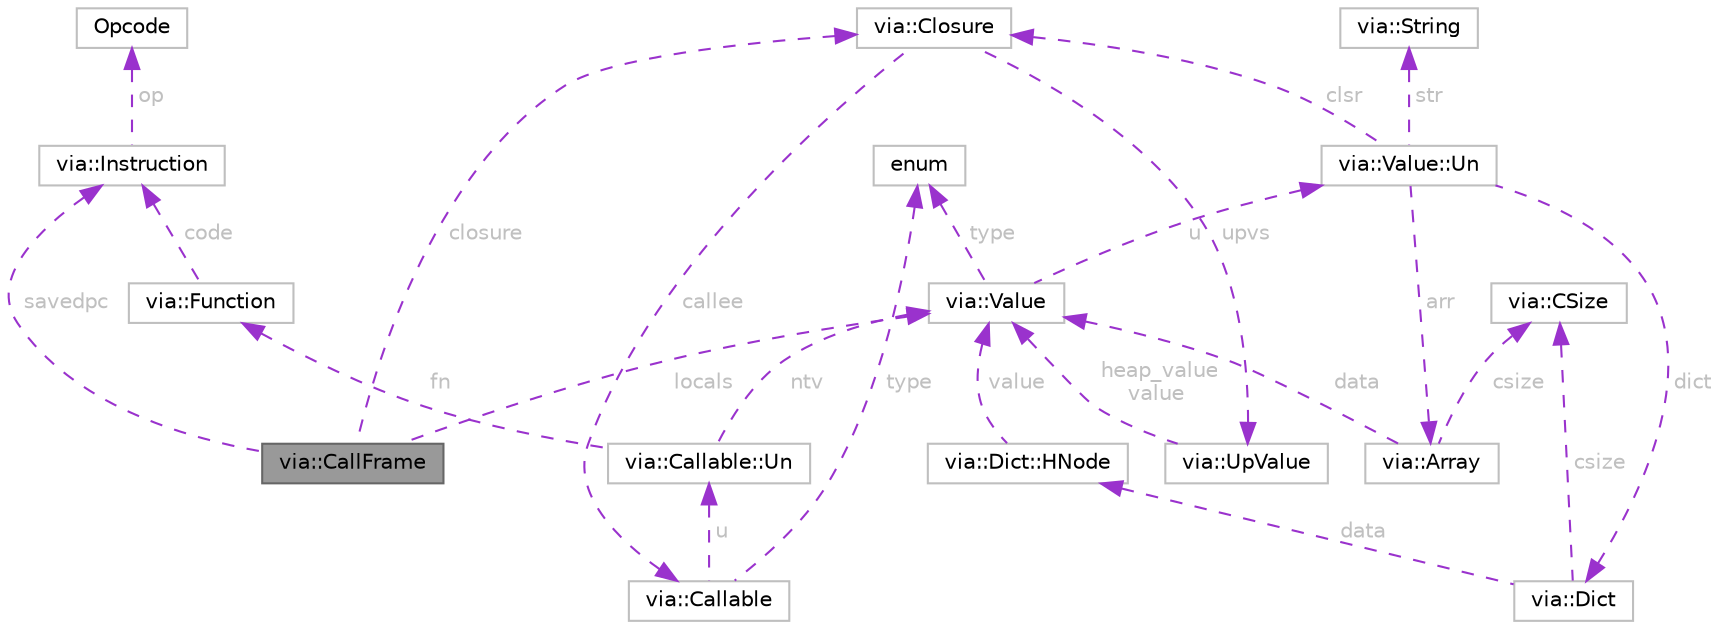 digraph "via::CallFrame"
{
 // LATEX_PDF_SIZE
  bgcolor="transparent";
  edge [fontname=Helvetica,fontsize=10,labelfontname=Helvetica,labelfontsize=10];
  node [fontname=Helvetica,fontsize=10,shape=box,height=0.2,width=0.4];
  Node1 [id="Node000001",label="via::CallFrame",height=0.2,width=0.4,color="gray40", fillcolor="grey60", style="filled", fontcolor="black",tooltip=" "];
  Node2 -> Node1 [id="edge1_Node000001_Node000002",dir="back",color="darkorchid3",style="dashed",tooltip=" ",label=" closure",fontcolor="grey" ];
  Node2 [id="Node000002",label="via::Closure",height=0.2,width=0.4,color="grey75", fillcolor="white", style="filled",URL="$structvia_1_1Closure.html",tooltip=" "];
  Node3 -> Node2 [id="edge2_Node000002_Node000003",dir="back",color="darkorchid3",style="dashed",tooltip=" ",label=" callee",fontcolor="grey" ];
  Node3 [id="Node000003",label="via::Callable",height=0.2,width=0.4,color="grey75", fillcolor="white", style="filled",URL="$structvia_1_1Callable.html",tooltip=" "];
  Node4 -> Node3 [id="edge3_Node000003_Node000004",dir="back",color="darkorchid3",style="dashed",tooltip=" ",label=" type",fontcolor="grey" ];
  Node4 [id="Node000004",label="enum",height=0.2,width=0.4,color="grey75", fillcolor="white", style="filled",tooltip=" "];
  Node5 -> Node3 [id="edge4_Node000003_Node000005",dir="back",color="darkorchid3",style="dashed",tooltip=" ",label=" u",fontcolor="grey" ];
  Node5 [id="Node000005",label="via::Callable::Un",height=0.2,width=0.4,color="grey75", fillcolor="white", style="filled",URL="$unionvia_1_1Callable_1_1Un.html",tooltip=" "];
  Node6 -> Node5 [id="edge5_Node000005_Node000006",dir="back",color="darkorchid3",style="dashed",tooltip=" ",label=" fn",fontcolor="grey" ];
  Node6 [id="Node000006",label="via::Function",height=0.2,width=0.4,color="grey75", fillcolor="white", style="filled",URL="$structvia_1_1Function.html",tooltip=" "];
  Node7 -> Node6 [id="edge6_Node000006_Node000007",dir="back",color="darkorchid3",style="dashed",tooltip=" ",label=" code",fontcolor="grey" ];
  Node7 [id="Node000007",label="via::Instruction",height=0.2,width=0.4,color="grey75", fillcolor="white", style="filled",URL="$structvia_1_1Instruction.html",tooltip=" "];
  Node8 -> Node7 [id="edge7_Node000007_Node000008",dir="back",color="darkorchid3",style="dashed",tooltip=" ",label=" op",fontcolor="grey" ];
  Node8 [id="Node000008",label="Opcode",height=0.2,width=0.4,color="grey75", fillcolor="white", style="filled",tooltip=" "];
  Node9 -> Node5 [id="edge8_Node000005_Node000009",dir="back",color="darkorchid3",style="dashed",tooltip=" ",label=" ntv",fontcolor="grey" ];
  Node9 [id="Node000009",label="via::Value",height=0.2,width=0.4,color="grey75", fillcolor="white", style="filled",URL="$structvia_1_1Value.html",tooltip=" "];
  Node4 -> Node9 [id="edge9_Node000009_Node000004",dir="back",color="darkorchid3",style="dashed",tooltip=" ",label=" type",fontcolor="grey" ];
  Node10 -> Node9 [id="edge10_Node000009_Node000010",dir="back",color="darkorchid3",style="dashed",tooltip=" ",label=" u",fontcolor="grey" ];
  Node10 [id="Node000010",label="via::Value::Un",height=0.2,width=0.4,color="grey75", fillcolor="white", style="filled",URL="$unionvia_1_1Value_1_1Un.html",tooltip=" "];
  Node11 -> Node10 [id="edge11_Node000010_Node000011",dir="back",color="darkorchid3",style="dashed",tooltip=" ",label=" str",fontcolor="grey" ];
  Node11 [id="Node000011",label="via::String",height=0.2,width=0.4,color="grey75", fillcolor="white", style="filled",URL="$structvia_1_1String.html",tooltip=" "];
  Node12 -> Node10 [id="edge12_Node000010_Node000012",dir="back",color="darkorchid3",style="dashed",tooltip=" ",label=" arr",fontcolor="grey" ];
  Node12 [id="Node000012",label="via::Array",height=0.2,width=0.4,color="grey75", fillcolor="white", style="filled",URL="$structvia_1_1Array.html",tooltip=" "];
  Node9 -> Node12 [id="edge13_Node000012_Node000009",dir="back",color="darkorchid3",style="dashed",tooltip=" ",label=" data",fontcolor="grey" ];
  Node13 -> Node12 [id="edge14_Node000012_Node000013",dir="back",color="darkorchid3",style="dashed",tooltip=" ",label=" csize",fontcolor="grey" ];
  Node13 [id="Node000013",label="via::CSize",height=0.2,width=0.4,color="grey75", fillcolor="white", style="filled",URL="$structvia_1_1CSize.html",tooltip=" "];
  Node14 -> Node10 [id="edge15_Node000010_Node000014",dir="back",color="darkorchid3",style="dashed",tooltip=" ",label=" dict",fontcolor="grey" ];
  Node14 [id="Node000014",label="via::Dict",height=0.2,width=0.4,color="grey75", fillcolor="white", style="filled",URL="$structvia_1_1Dict.html",tooltip=" "];
  Node15 -> Node14 [id="edge16_Node000014_Node000015",dir="back",color="darkorchid3",style="dashed",tooltip=" ",label=" data",fontcolor="grey" ];
  Node15 [id="Node000015",label="via::Dict::HNode",height=0.2,width=0.4,color="grey75", fillcolor="white", style="filled",URL="$structvia_1_1Dict_1_1HNode.html",tooltip=" "];
  Node9 -> Node15 [id="edge17_Node000015_Node000009",dir="back",color="darkorchid3",style="dashed",tooltip=" ",label=" value",fontcolor="grey" ];
  Node13 -> Node14 [id="edge18_Node000014_Node000013",dir="back",color="darkorchid3",style="dashed",tooltip=" ",label=" csize",fontcolor="grey" ];
  Node2 -> Node10 [id="edge19_Node000010_Node000002",dir="back",color="darkorchid3",style="dashed",tooltip=" ",label=" clsr",fontcolor="grey" ];
  Node16 -> Node2 [id="edge20_Node000002_Node000016",dir="back",color="darkorchid3",style="dashed",tooltip=" ",label=" upvs",fontcolor="grey" ];
  Node16 [id="Node000016",label="via::UpValue",height=0.2,width=0.4,color="grey75", fillcolor="white", style="filled",URL="$structvia_1_1UpValue.html",tooltip=" "];
  Node9 -> Node16 [id="edge21_Node000016_Node000009",dir="back",color="darkorchid3",style="dashed",tooltip=" ",label=" heap_value\nvalue",fontcolor="grey" ];
  Node9 -> Node1 [id="edge22_Node000001_Node000009",dir="back",color="darkorchid3",style="dashed",tooltip=" ",label=" locals",fontcolor="grey" ];
  Node7 -> Node1 [id="edge23_Node000001_Node000007",dir="back",color="darkorchid3",style="dashed",tooltip=" ",label=" savedpc",fontcolor="grey" ];
}
